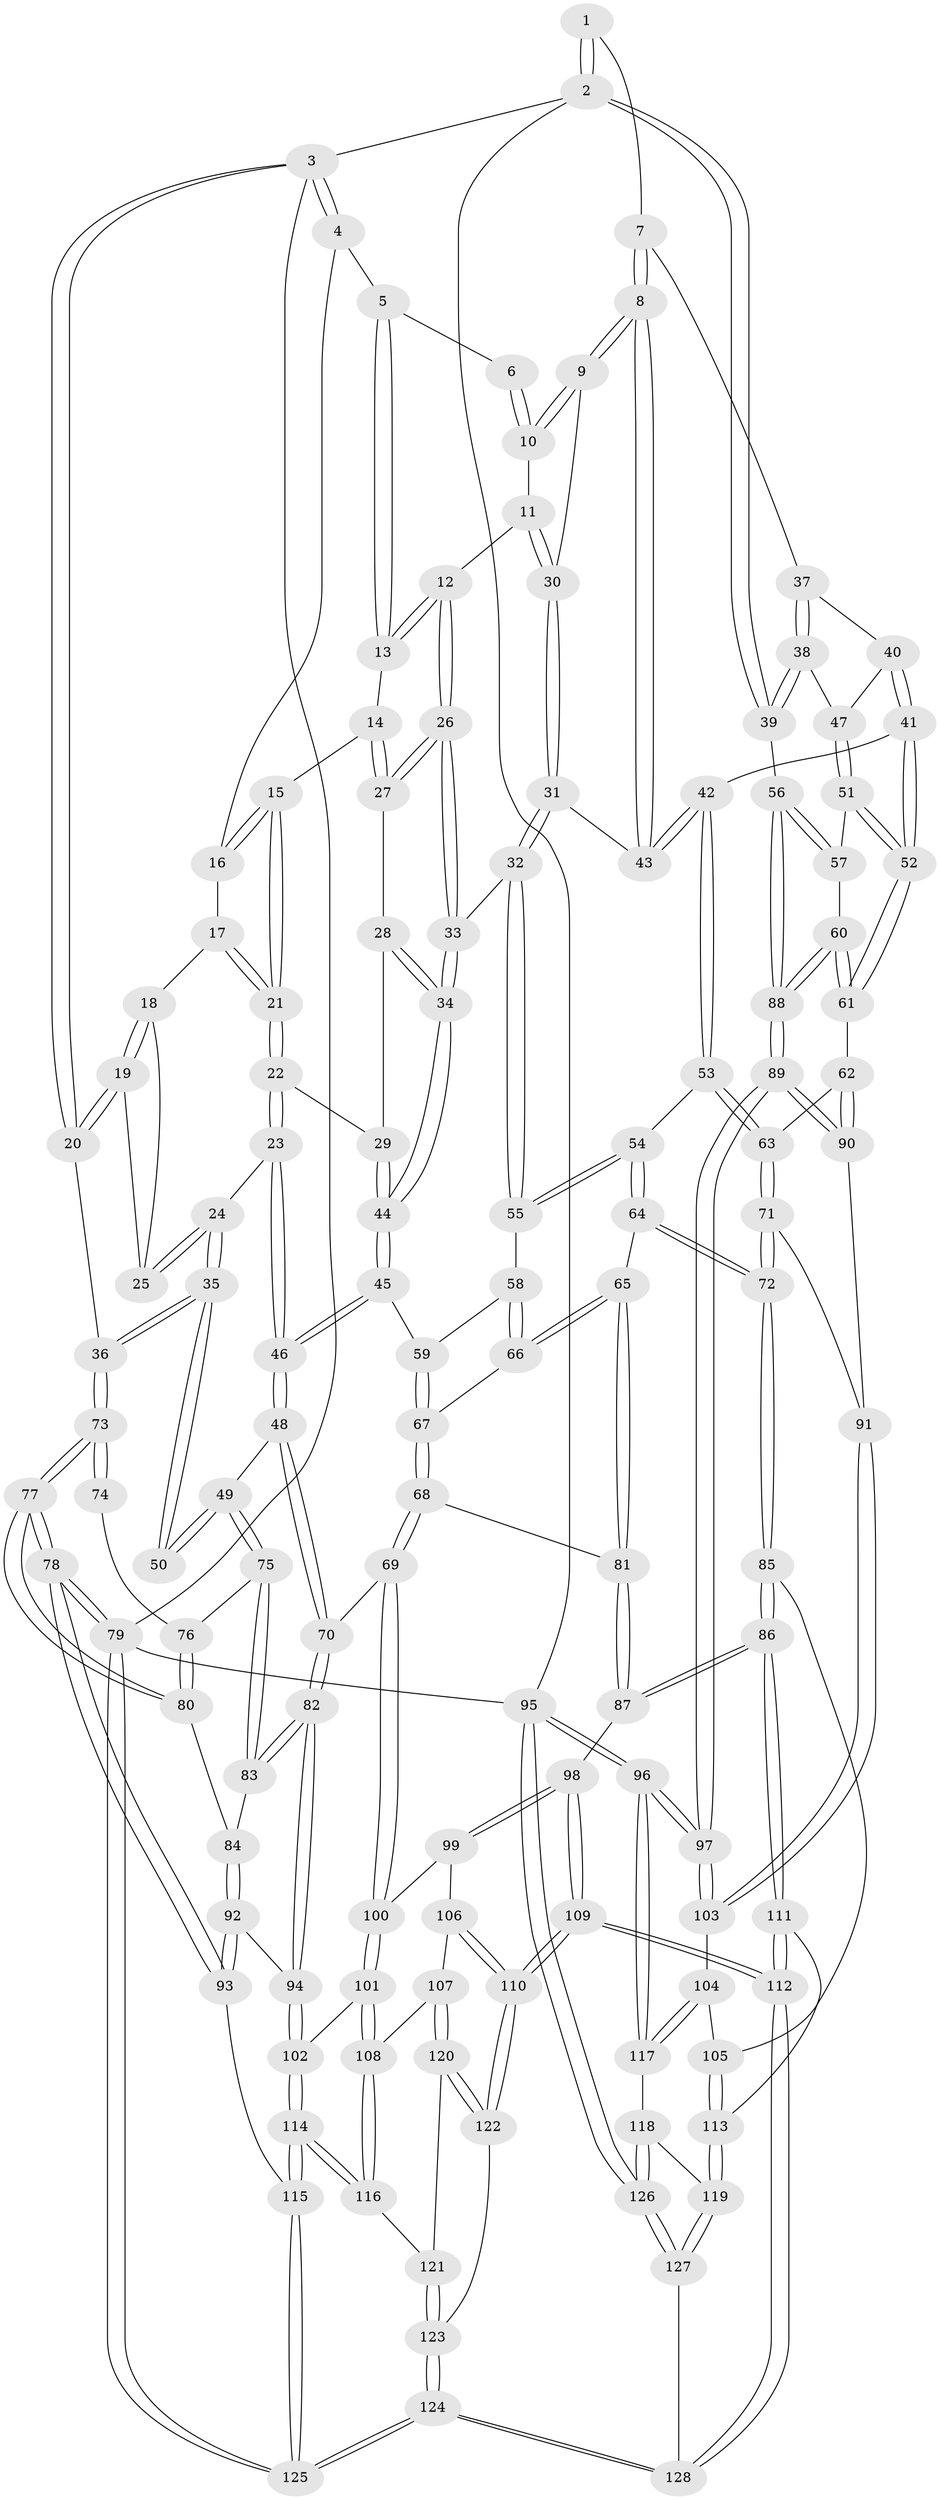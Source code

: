 // coarse degree distribution, {3: 0.10526315789473684, 6: 0.11842105263157894, 4: 0.4605263157894737, 5: 0.3157894736842105}
// Generated by graph-tools (version 1.1) at 2025/24/03/03/25 07:24:33]
// undirected, 128 vertices, 317 edges
graph export_dot {
graph [start="1"]
  node [color=gray90,style=filled];
  1 [pos="+0.7050864534567238+0"];
  2 [pos="+1+0"];
  3 [pos="+0+0"];
  4 [pos="+0.16451290346857741+0"];
  5 [pos="+0.41478725094945057+0"];
  6 [pos="+0.6755435341943493+0"];
  7 [pos="+0.7924987922044304+0.15638109440397485"];
  8 [pos="+0.7459973813059602+0.17564212964879541"];
  9 [pos="+0.7392514808517965+0.1742162255764841"];
  10 [pos="+0.6076137835458465+0.09898142708041835"];
  11 [pos="+0.5434431536307212+0.12128180989600575"];
  12 [pos="+0.5290767560425018+0.12245597773048703"];
  13 [pos="+0.4251723083629091+0"];
  14 [pos="+0.3280783593640036+0.1189676626515099"];
  15 [pos="+0.3204568384396049+0.11995371800905923"];
  16 [pos="+0.17702608024721436+0"];
  17 [pos="+0.15529193040447142+0.060755314708569326"];
  18 [pos="+0.12805297364698473+0.08537449240211423"];
  19 [pos="+0+0.035387832901016825"];
  20 [pos="+0+0"];
  21 [pos="+0.2566216131961555+0.16043467509545037"];
  22 [pos="+0.23326980664465918+0.22481147066739204"];
  23 [pos="+0.1395591237309436+0.2669791899516734"];
  24 [pos="+0.11757178886347307+0.2720695914780961"];
  25 [pos="+0.08598174252246125+0.18312212796732583"];
  26 [pos="+0.4661250349096091+0.19222284559544361"];
  27 [pos="+0.4105080203028846+0.18225268101669084"];
  28 [pos="+0.37451486784712246+0.22486476484227907"];
  29 [pos="+0.27376518874464617+0.25778175033850914"];
  30 [pos="+0.6019332887078148+0.25998538801938487"];
  31 [pos="+0.5790099674666399+0.30389600689896745"];
  32 [pos="+0.548914229085911+0.3242165747648789"];
  33 [pos="+0.48067358309764785+0.2684911652634884"];
  34 [pos="+0.36577874033595464+0.3470095740210027"];
  35 [pos="+0.11740012247988954+0.27229111617362706"];
  36 [pos="+0+0.3044711457303097"];
  37 [pos="+0.8681157275760649+0.16274840907808966"];
  38 [pos="+1+0.1330832485262564"];
  39 [pos="+1+0.02463697021793046"];
  40 [pos="+0.829866651962952+0.3457090038151134"];
  41 [pos="+0.8166334593192791+0.3620035589092551"];
  42 [pos="+0.7296388140179076+0.342141713136942"];
  43 [pos="+0.724259340916413+0.32485686524540164"];
  44 [pos="+0.34650569128391123+0.36804189898722756"];
  45 [pos="+0.3408587697416971+0.41713558200817"];
  46 [pos="+0.3198820468768077+0.43053744788552184"];
  47 [pos="+0.9608277989731588+0.31647647207256624"];
  48 [pos="+0.2540913308306172+0.49203247780804354"];
  49 [pos="+0.15822805548488184+0.49585721901015095"];
  50 [pos="+0.11143141555149243+0.4531841298841728"];
  51 [pos="+0.9447628449773023+0.36008179933174445"];
  52 [pos="+0.875716963464879+0.46832389966483107"];
  53 [pos="+0.687838757483732+0.43330664355990756"];
  54 [pos="+0.6082982819535617+0.45938842500680144"];
  55 [pos="+0.5504013567758088+0.42059906935720176"];
  56 [pos="+1+0.513650241931653"];
  57 [pos="+0.9689475625722659+0.390676817381493"];
  58 [pos="+0.47040886017755346+0.44915619507019006"];
  59 [pos="+0.42511531998487323+0.4513400504412586"];
  60 [pos="+1+0.5309738127369458"];
  61 [pos="+0.8749475603254238+0.5044598068839733"];
  62 [pos="+0.8399960120247955+0.5332632628075689"];
  63 [pos="+0.8315047604285245+0.5359458058505352"];
  64 [pos="+0.6093415307768257+0.4994804611811334"];
  65 [pos="+0.5192704013033228+0.5979719835322564"];
  66 [pos="+0.5048235837952232+0.5840047886947217"];
  67 [pos="+0.4223572125353956+0.5649388147837044"];
  68 [pos="+0.3539027228984107+0.6520665185091729"];
  69 [pos="+0.3524228612358487+0.6533704658214895"];
  70 [pos="+0.3298765207345358+0.6415226165083335"];
  71 [pos="+0.7288739620991401+0.6550875922528864"];
  72 [pos="+0.7028435230897018+0.6678190067390338"];
  73 [pos="+0+0.44229360858598105"];
  74 [pos="+0.05725774074438024+0.45669380850835967"];
  75 [pos="+0.1409002967019256+0.5481593619372469"];
  76 [pos="+0.008013448349669357+0.5882357138253559"];
  77 [pos="+0+0.6237058226189002"];
  78 [pos="+0+0.8533868320002391"];
  79 [pos="+0+1"];
  80 [pos="+0+0.6161586502425374"];
  81 [pos="+0.5196525433333823+0.6027532787491567"];
  82 [pos="+0.1741789980504668+0.7177783491781852"];
  83 [pos="+0.13978216681079603+0.5560534520971498"];
  84 [pos="+0.04644570491539212+0.6449247360955028"];
  85 [pos="+0.6856581222606788+0.6913512797271787"];
  86 [pos="+0.5876814508194393+0.7299785402647165"];
  87 [pos="+0.5711303592013051+0.7283002106510663"];
  88 [pos="+1+0.56266496266185"];
  89 [pos="+1+0.6574045480564945"];
  90 [pos="+0.914358392400748+0.6596399175014225"];
  91 [pos="+0.8804406447117579+0.733977267556925"];
  92 [pos="+0.08378983242805739+0.7590186594003876"];
  93 [pos="+0.020814545803609544+0.7904742984375344"];
  94 [pos="+0.15700960748483503+0.754292671332927"];
  95 [pos="+1+1"];
  96 [pos="+1+1"];
  97 [pos="+1+0.7884193050297063"];
  98 [pos="+0.5672664217253833+0.7298840490634098"];
  99 [pos="+0.44123868708371455+0.7364961880255798"];
  100 [pos="+0.3818980818233076+0.7097986009619487"];
  101 [pos="+0.29223427883539294+0.8301955327778628"];
  102 [pos="+0.17633881169432064+0.7803529804384698"];
  103 [pos="+0.8934444044646919+0.767394051233481"];
  104 [pos="+0.8444275609028041+0.8457088992197761"];
  105 [pos="+0.7449285804835478+0.7926190903791298"];
  106 [pos="+0.43179551237058766+0.8081778191590058"];
  107 [pos="+0.30831703010668665+0.8576415579228337"];
  108 [pos="+0.2992775774785648+0.8486004283860904"];
  109 [pos="+0.45319310653602746+0.9918345462995966"];
  110 [pos="+0.4393203782858459+0.9750951828663295"];
  111 [pos="+0.6323409405318597+0.9008993240981569"];
  112 [pos="+0.4932929399638125+1"];
  113 [pos="+0.6934103034841838+0.8983363873042981"];
  114 [pos="+0.14758346377090592+0.953727926784013"];
  115 [pos="+0.13661044379687376+0.9699583857919782"];
  116 [pos="+0.22995814701612755+0.9209230658750398"];
  117 [pos="+0.8508562969929128+0.8826539915473551"];
  118 [pos="+0.8012541777651039+0.912482184868443"];
  119 [pos="+0.7440303567311314+0.9333501939249955"];
  120 [pos="+0.3542723155946342+0.913607200707126"];
  121 [pos="+0.26756738579941236+0.9563682683322107"];
  122 [pos="+0.393973122385946+0.9444061702615592"];
  123 [pos="+0.2604508777997948+0.9841705857933917"];
  124 [pos="+0.06015912448598226+1"];
  125 [pos="+0.010990146086626261+1"];
  126 [pos="+0.8251914953674898+1"];
  127 [pos="+0.6998273264925196+1"];
  128 [pos="+0.49864638859278954+1"];
  1 -- 2;
  1 -- 2;
  1 -- 7;
  2 -- 3;
  2 -- 39;
  2 -- 39;
  2 -- 95;
  3 -- 4;
  3 -- 4;
  3 -- 20;
  3 -- 20;
  3 -- 79;
  4 -- 5;
  4 -- 16;
  5 -- 6;
  5 -- 13;
  5 -- 13;
  6 -- 10;
  6 -- 10;
  7 -- 8;
  7 -- 8;
  7 -- 37;
  8 -- 9;
  8 -- 9;
  8 -- 43;
  8 -- 43;
  9 -- 10;
  9 -- 10;
  9 -- 30;
  10 -- 11;
  11 -- 12;
  11 -- 30;
  11 -- 30;
  12 -- 13;
  12 -- 13;
  12 -- 26;
  12 -- 26;
  13 -- 14;
  14 -- 15;
  14 -- 27;
  14 -- 27;
  15 -- 16;
  15 -- 16;
  15 -- 21;
  15 -- 21;
  16 -- 17;
  17 -- 18;
  17 -- 21;
  17 -- 21;
  18 -- 19;
  18 -- 19;
  18 -- 25;
  19 -- 20;
  19 -- 20;
  19 -- 25;
  20 -- 36;
  21 -- 22;
  21 -- 22;
  22 -- 23;
  22 -- 23;
  22 -- 29;
  23 -- 24;
  23 -- 46;
  23 -- 46;
  24 -- 25;
  24 -- 25;
  24 -- 35;
  24 -- 35;
  26 -- 27;
  26 -- 27;
  26 -- 33;
  26 -- 33;
  27 -- 28;
  28 -- 29;
  28 -- 34;
  28 -- 34;
  29 -- 44;
  29 -- 44;
  30 -- 31;
  30 -- 31;
  31 -- 32;
  31 -- 32;
  31 -- 43;
  32 -- 33;
  32 -- 55;
  32 -- 55;
  33 -- 34;
  33 -- 34;
  34 -- 44;
  34 -- 44;
  35 -- 36;
  35 -- 36;
  35 -- 50;
  35 -- 50;
  36 -- 73;
  36 -- 73;
  37 -- 38;
  37 -- 38;
  37 -- 40;
  38 -- 39;
  38 -- 39;
  38 -- 47;
  39 -- 56;
  40 -- 41;
  40 -- 41;
  40 -- 47;
  41 -- 42;
  41 -- 52;
  41 -- 52;
  42 -- 43;
  42 -- 43;
  42 -- 53;
  42 -- 53;
  44 -- 45;
  44 -- 45;
  45 -- 46;
  45 -- 46;
  45 -- 59;
  46 -- 48;
  46 -- 48;
  47 -- 51;
  47 -- 51;
  48 -- 49;
  48 -- 70;
  48 -- 70;
  49 -- 50;
  49 -- 50;
  49 -- 75;
  49 -- 75;
  51 -- 52;
  51 -- 52;
  51 -- 57;
  52 -- 61;
  52 -- 61;
  53 -- 54;
  53 -- 63;
  53 -- 63;
  54 -- 55;
  54 -- 55;
  54 -- 64;
  54 -- 64;
  55 -- 58;
  56 -- 57;
  56 -- 57;
  56 -- 88;
  56 -- 88;
  57 -- 60;
  58 -- 59;
  58 -- 66;
  58 -- 66;
  59 -- 67;
  59 -- 67;
  60 -- 61;
  60 -- 61;
  60 -- 88;
  60 -- 88;
  61 -- 62;
  62 -- 63;
  62 -- 90;
  62 -- 90;
  63 -- 71;
  63 -- 71;
  64 -- 65;
  64 -- 72;
  64 -- 72;
  65 -- 66;
  65 -- 66;
  65 -- 81;
  65 -- 81;
  66 -- 67;
  67 -- 68;
  67 -- 68;
  68 -- 69;
  68 -- 69;
  68 -- 81;
  69 -- 70;
  69 -- 100;
  69 -- 100;
  70 -- 82;
  70 -- 82;
  71 -- 72;
  71 -- 72;
  71 -- 91;
  72 -- 85;
  72 -- 85;
  73 -- 74;
  73 -- 74;
  73 -- 77;
  73 -- 77;
  74 -- 76;
  75 -- 76;
  75 -- 83;
  75 -- 83;
  76 -- 80;
  76 -- 80;
  77 -- 78;
  77 -- 78;
  77 -- 80;
  77 -- 80;
  78 -- 79;
  78 -- 79;
  78 -- 93;
  78 -- 93;
  79 -- 125;
  79 -- 125;
  79 -- 95;
  80 -- 84;
  81 -- 87;
  81 -- 87;
  82 -- 83;
  82 -- 83;
  82 -- 94;
  82 -- 94;
  83 -- 84;
  84 -- 92;
  84 -- 92;
  85 -- 86;
  85 -- 86;
  85 -- 105;
  86 -- 87;
  86 -- 87;
  86 -- 111;
  86 -- 111;
  87 -- 98;
  88 -- 89;
  88 -- 89;
  89 -- 90;
  89 -- 90;
  89 -- 97;
  89 -- 97;
  90 -- 91;
  91 -- 103;
  91 -- 103;
  92 -- 93;
  92 -- 93;
  92 -- 94;
  93 -- 115;
  94 -- 102;
  94 -- 102;
  95 -- 96;
  95 -- 96;
  95 -- 126;
  95 -- 126;
  96 -- 97;
  96 -- 97;
  96 -- 117;
  96 -- 117;
  97 -- 103;
  97 -- 103;
  98 -- 99;
  98 -- 99;
  98 -- 109;
  98 -- 109;
  99 -- 100;
  99 -- 106;
  100 -- 101;
  100 -- 101;
  101 -- 102;
  101 -- 108;
  101 -- 108;
  102 -- 114;
  102 -- 114;
  103 -- 104;
  104 -- 105;
  104 -- 117;
  104 -- 117;
  105 -- 113;
  105 -- 113;
  106 -- 107;
  106 -- 110;
  106 -- 110;
  107 -- 108;
  107 -- 120;
  107 -- 120;
  108 -- 116;
  108 -- 116;
  109 -- 110;
  109 -- 110;
  109 -- 112;
  109 -- 112;
  110 -- 122;
  110 -- 122;
  111 -- 112;
  111 -- 112;
  111 -- 113;
  112 -- 128;
  112 -- 128;
  113 -- 119;
  113 -- 119;
  114 -- 115;
  114 -- 115;
  114 -- 116;
  114 -- 116;
  115 -- 125;
  115 -- 125;
  116 -- 121;
  117 -- 118;
  118 -- 119;
  118 -- 126;
  118 -- 126;
  119 -- 127;
  119 -- 127;
  120 -- 121;
  120 -- 122;
  120 -- 122;
  121 -- 123;
  121 -- 123;
  122 -- 123;
  123 -- 124;
  123 -- 124;
  124 -- 125;
  124 -- 125;
  124 -- 128;
  124 -- 128;
  126 -- 127;
  126 -- 127;
  127 -- 128;
}
